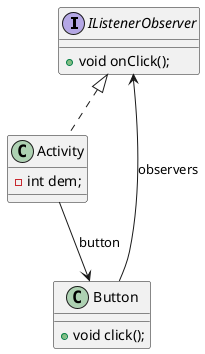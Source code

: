 @startuml
'https://plantuml.com/class-diagram

interface IListenerObserver {
    + void onClick();
}

class Button {
    + void click();
}

class Activity {
    - int dem;
}

IListenerObserver <|.. Activity
Activity --> Button:button
Button --> IListenerObserver:observers

@enduml